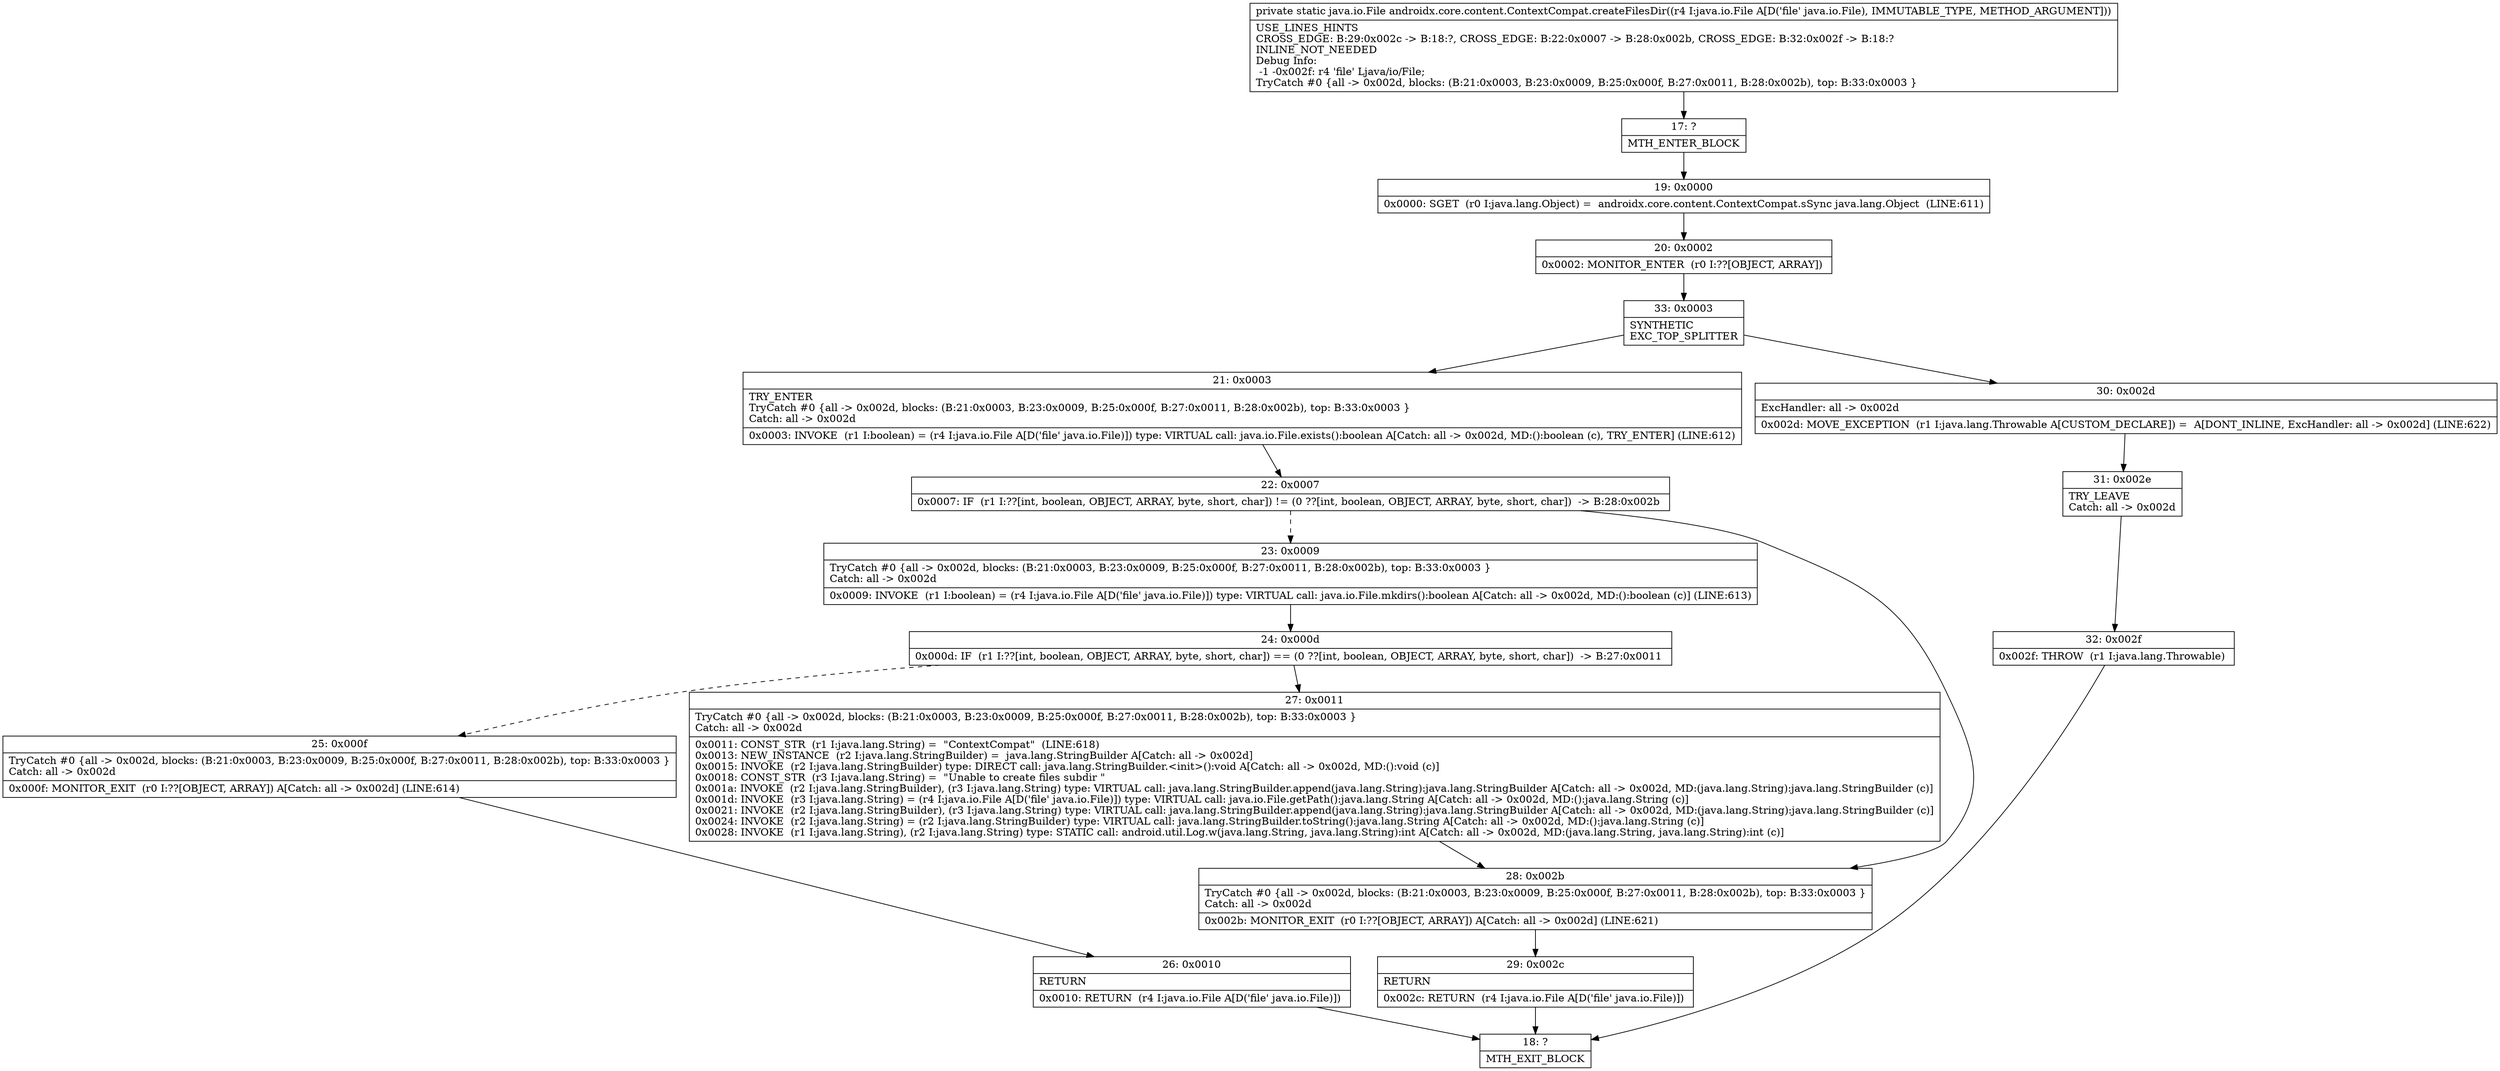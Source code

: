 digraph "CFG forandroidx.core.content.ContextCompat.createFilesDir(Ljava\/io\/File;)Ljava\/io\/File;" {
Node_17 [shape=record,label="{17\:\ ?|MTH_ENTER_BLOCK\l}"];
Node_19 [shape=record,label="{19\:\ 0x0000|0x0000: SGET  (r0 I:java.lang.Object) =  androidx.core.content.ContextCompat.sSync java.lang.Object  (LINE:611)\l}"];
Node_20 [shape=record,label="{20\:\ 0x0002|0x0002: MONITOR_ENTER  (r0 I:??[OBJECT, ARRAY]) \l}"];
Node_33 [shape=record,label="{33\:\ 0x0003|SYNTHETIC\lEXC_TOP_SPLITTER\l}"];
Node_21 [shape=record,label="{21\:\ 0x0003|TRY_ENTER\lTryCatch #0 \{all \-\> 0x002d, blocks: (B:21:0x0003, B:23:0x0009, B:25:0x000f, B:27:0x0011, B:28:0x002b), top: B:33:0x0003 \}\lCatch: all \-\> 0x002d\l|0x0003: INVOKE  (r1 I:boolean) = (r4 I:java.io.File A[D('file' java.io.File)]) type: VIRTUAL call: java.io.File.exists():boolean A[Catch: all \-\> 0x002d, MD:():boolean (c), TRY_ENTER] (LINE:612)\l}"];
Node_22 [shape=record,label="{22\:\ 0x0007|0x0007: IF  (r1 I:??[int, boolean, OBJECT, ARRAY, byte, short, char]) != (0 ??[int, boolean, OBJECT, ARRAY, byte, short, char])  \-\> B:28:0x002b \l}"];
Node_23 [shape=record,label="{23\:\ 0x0009|TryCatch #0 \{all \-\> 0x002d, blocks: (B:21:0x0003, B:23:0x0009, B:25:0x000f, B:27:0x0011, B:28:0x002b), top: B:33:0x0003 \}\lCatch: all \-\> 0x002d\l|0x0009: INVOKE  (r1 I:boolean) = (r4 I:java.io.File A[D('file' java.io.File)]) type: VIRTUAL call: java.io.File.mkdirs():boolean A[Catch: all \-\> 0x002d, MD:():boolean (c)] (LINE:613)\l}"];
Node_24 [shape=record,label="{24\:\ 0x000d|0x000d: IF  (r1 I:??[int, boolean, OBJECT, ARRAY, byte, short, char]) == (0 ??[int, boolean, OBJECT, ARRAY, byte, short, char])  \-\> B:27:0x0011 \l}"];
Node_25 [shape=record,label="{25\:\ 0x000f|TryCatch #0 \{all \-\> 0x002d, blocks: (B:21:0x0003, B:23:0x0009, B:25:0x000f, B:27:0x0011, B:28:0x002b), top: B:33:0x0003 \}\lCatch: all \-\> 0x002d\l|0x000f: MONITOR_EXIT  (r0 I:??[OBJECT, ARRAY]) A[Catch: all \-\> 0x002d] (LINE:614)\l}"];
Node_26 [shape=record,label="{26\:\ 0x0010|RETURN\l|0x0010: RETURN  (r4 I:java.io.File A[D('file' java.io.File)]) \l}"];
Node_18 [shape=record,label="{18\:\ ?|MTH_EXIT_BLOCK\l}"];
Node_27 [shape=record,label="{27\:\ 0x0011|TryCatch #0 \{all \-\> 0x002d, blocks: (B:21:0x0003, B:23:0x0009, B:25:0x000f, B:27:0x0011, B:28:0x002b), top: B:33:0x0003 \}\lCatch: all \-\> 0x002d\l|0x0011: CONST_STR  (r1 I:java.lang.String) =  \"ContextCompat\"  (LINE:618)\l0x0013: NEW_INSTANCE  (r2 I:java.lang.StringBuilder) =  java.lang.StringBuilder A[Catch: all \-\> 0x002d]\l0x0015: INVOKE  (r2 I:java.lang.StringBuilder) type: DIRECT call: java.lang.StringBuilder.\<init\>():void A[Catch: all \-\> 0x002d, MD:():void (c)]\l0x0018: CONST_STR  (r3 I:java.lang.String) =  \"Unable to create files subdir \" \l0x001a: INVOKE  (r2 I:java.lang.StringBuilder), (r3 I:java.lang.String) type: VIRTUAL call: java.lang.StringBuilder.append(java.lang.String):java.lang.StringBuilder A[Catch: all \-\> 0x002d, MD:(java.lang.String):java.lang.StringBuilder (c)]\l0x001d: INVOKE  (r3 I:java.lang.String) = (r4 I:java.io.File A[D('file' java.io.File)]) type: VIRTUAL call: java.io.File.getPath():java.lang.String A[Catch: all \-\> 0x002d, MD:():java.lang.String (c)]\l0x0021: INVOKE  (r2 I:java.lang.StringBuilder), (r3 I:java.lang.String) type: VIRTUAL call: java.lang.StringBuilder.append(java.lang.String):java.lang.StringBuilder A[Catch: all \-\> 0x002d, MD:(java.lang.String):java.lang.StringBuilder (c)]\l0x0024: INVOKE  (r2 I:java.lang.String) = (r2 I:java.lang.StringBuilder) type: VIRTUAL call: java.lang.StringBuilder.toString():java.lang.String A[Catch: all \-\> 0x002d, MD:():java.lang.String (c)]\l0x0028: INVOKE  (r1 I:java.lang.String), (r2 I:java.lang.String) type: STATIC call: android.util.Log.w(java.lang.String, java.lang.String):int A[Catch: all \-\> 0x002d, MD:(java.lang.String, java.lang.String):int (c)]\l}"];
Node_28 [shape=record,label="{28\:\ 0x002b|TryCatch #0 \{all \-\> 0x002d, blocks: (B:21:0x0003, B:23:0x0009, B:25:0x000f, B:27:0x0011, B:28:0x002b), top: B:33:0x0003 \}\lCatch: all \-\> 0x002d\l|0x002b: MONITOR_EXIT  (r0 I:??[OBJECT, ARRAY]) A[Catch: all \-\> 0x002d] (LINE:621)\l}"];
Node_29 [shape=record,label="{29\:\ 0x002c|RETURN\l|0x002c: RETURN  (r4 I:java.io.File A[D('file' java.io.File)]) \l}"];
Node_30 [shape=record,label="{30\:\ 0x002d|ExcHandler: all \-\> 0x002d\l|0x002d: MOVE_EXCEPTION  (r1 I:java.lang.Throwable A[CUSTOM_DECLARE]) =  A[DONT_INLINE, ExcHandler: all \-\> 0x002d] (LINE:622)\l}"];
Node_31 [shape=record,label="{31\:\ 0x002e|TRY_LEAVE\lCatch: all \-\> 0x002d\l}"];
Node_32 [shape=record,label="{32\:\ 0x002f|0x002f: THROW  (r1 I:java.lang.Throwable) \l}"];
MethodNode[shape=record,label="{private static java.io.File androidx.core.content.ContextCompat.createFilesDir((r4 I:java.io.File A[D('file' java.io.File), IMMUTABLE_TYPE, METHOD_ARGUMENT]))  | USE_LINES_HINTS\lCROSS_EDGE: B:29:0x002c \-\> B:18:?, CROSS_EDGE: B:22:0x0007 \-\> B:28:0x002b, CROSS_EDGE: B:32:0x002f \-\> B:18:?\lINLINE_NOT_NEEDED\lDebug Info:\l  \-1 \-0x002f: r4 'file' Ljava\/io\/File;\lTryCatch #0 \{all \-\> 0x002d, blocks: (B:21:0x0003, B:23:0x0009, B:25:0x000f, B:27:0x0011, B:28:0x002b), top: B:33:0x0003 \}\l}"];
MethodNode -> Node_17;Node_17 -> Node_19;
Node_19 -> Node_20;
Node_20 -> Node_33;
Node_33 -> Node_21;
Node_33 -> Node_30;
Node_21 -> Node_22;
Node_22 -> Node_23[style=dashed];
Node_22 -> Node_28;
Node_23 -> Node_24;
Node_24 -> Node_25[style=dashed];
Node_24 -> Node_27;
Node_25 -> Node_26;
Node_26 -> Node_18;
Node_27 -> Node_28;
Node_28 -> Node_29;
Node_29 -> Node_18;
Node_30 -> Node_31;
Node_31 -> Node_32;
Node_32 -> Node_18;
}

